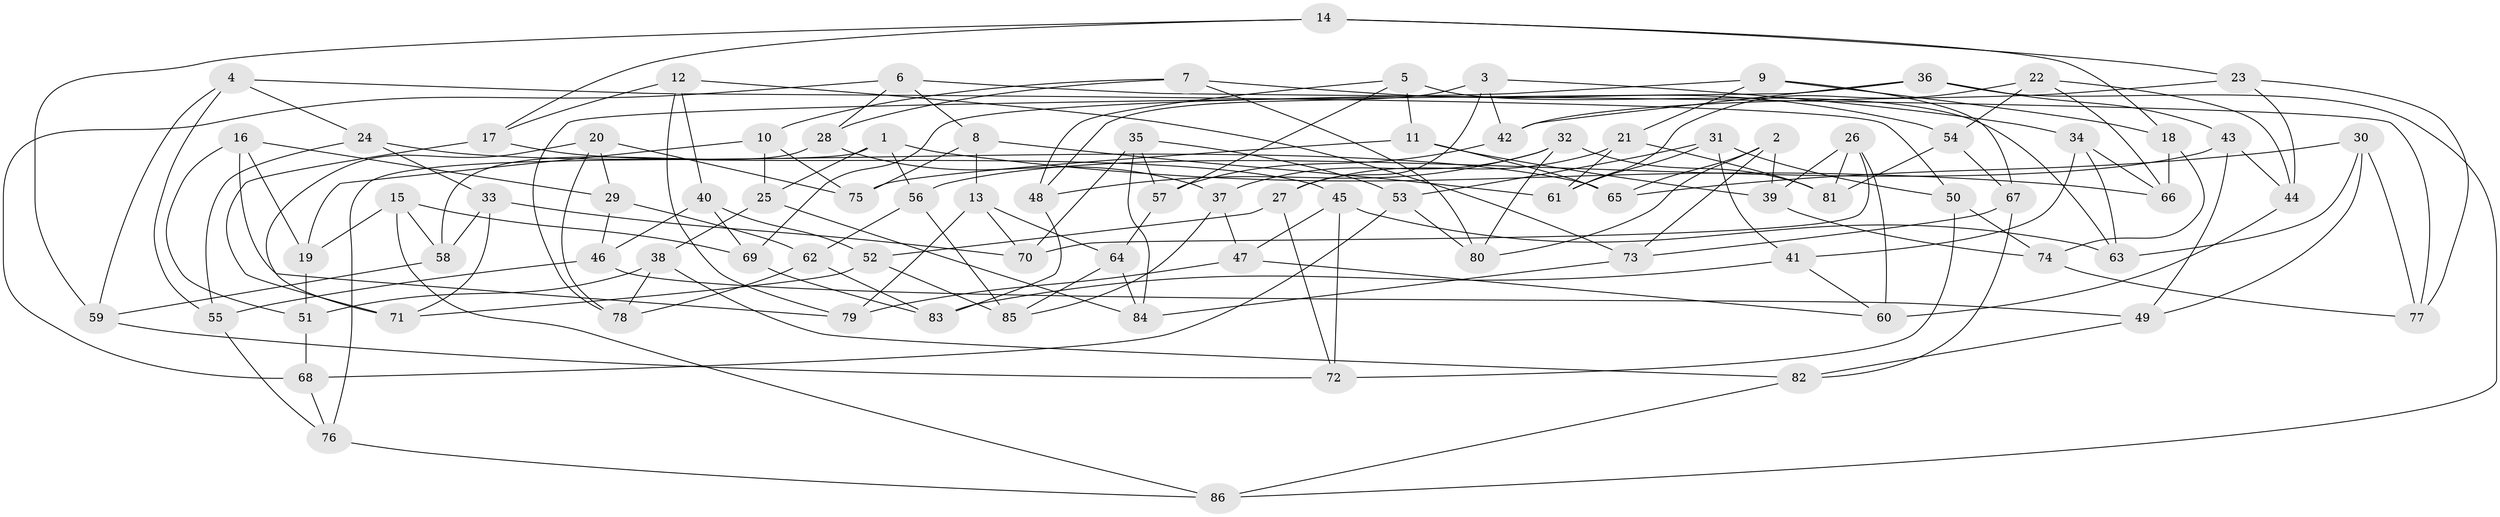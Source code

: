 // Generated by graph-tools (version 1.1) at 2025/38/03/09/25 02:38:18]
// undirected, 86 vertices, 172 edges
graph export_dot {
graph [start="1"]
  node [color=gray90,style=filled];
  1;
  2;
  3;
  4;
  5;
  6;
  7;
  8;
  9;
  10;
  11;
  12;
  13;
  14;
  15;
  16;
  17;
  18;
  19;
  20;
  21;
  22;
  23;
  24;
  25;
  26;
  27;
  28;
  29;
  30;
  31;
  32;
  33;
  34;
  35;
  36;
  37;
  38;
  39;
  40;
  41;
  42;
  43;
  44;
  45;
  46;
  47;
  48;
  49;
  50;
  51;
  52;
  53;
  54;
  55;
  56;
  57;
  58;
  59;
  60;
  61;
  62;
  63;
  64;
  65;
  66;
  67;
  68;
  69;
  70;
  71;
  72;
  73;
  74;
  75;
  76;
  77;
  78;
  79;
  80;
  81;
  82;
  83;
  84;
  85;
  86;
  1 -- 76;
  1 -- 25;
  1 -- 56;
  1 -- 66;
  2 -- 65;
  2 -- 73;
  2 -- 39;
  2 -- 80;
  3 -- 27;
  3 -- 34;
  3 -- 42;
  3 -- 48;
  4 -- 50;
  4 -- 55;
  4 -- 24;
  4 -- 59;
  5 -- 48;
  5 -- 11;
  5 -- 57;
  5 -- 63;
  6 -- 28;
  6 -- 77;
  6 -- 8;
  6 -- 68;
  7 -- 28;
  7 -- 10;
  7 -- 54;
  7 -- 80;
  8 -- 75;
  8 -- 13;
  8 -- 61;
  9 -- 69;
  9 -- 21;
  9 -- 67;
  9 -- 18;
  10 -- 25;
  10 -- 19;
  10 -- 75;
  11 -- 75;
  11 -- 65;
  11 -- 39;
  12 -- 40;
  12 -- 79;
  12 -- 17;
  12 -- 73;
  13 -- 70;
  13 -- 79;
  13 -- 64;
  14 -- 23;
  14 -- 17;
  14 -- 59;
  14 -- 18;
  15 -- 86;
  15 -- 19;
  15 -- 58;
  15 -- 69;
  16 -- 79;
  16 -- 29;
  16 -- 51;
  16 -- 19;
  17 -- 45;
  17 -- 71;
  18 -- 66;
  18 -- 74;
  19 -- 51;
  20 -- 71;
  20 -- 29;
  20 -- 75;
  20 -- 78;
  21 -- 81;
  21 -- 61;
  21 -- 27;
  22 -- 44;
  22 -- 61;
  22 -- 54;
  22 -- 66;
  23 -- 77;
  23 -- 44;
  23 -- 42;
  24 -- 65;
  24 -- 33;
  24 -- 55;
  25 -- 84;
  25 -- 38;
  26 -- 81;
  26 -- 70;
  26 -- 60;
  26 -- 39;
  27 -- 72;
  27 -- 52;
  28 -- 58;
  28 -- 37;
  29 -- 62;
  29 -- 46;
  30 -- 77;
  30 -- 63;
  30 -- 65;
  30 -- 49;
  31 -- 53;
  31 -- 41;
  31 -- 50;
  31 -- 61;
  32 -- 37;
  32 -- 48;
  32 -- 80;
  32 -- 81;
  33 -- 58;
  33 -- 70;
  33 -- 71;
  34 -- 66;
  34 -- 63;
  34 -- 41;
  35 -- 70;
  35 -- 53;
  35 -- 57;
  35 -- 84;
  36 -- 43;
  36 -- 78;
  36 -- 42;
  36 -- 86;
  37 -- 85;
  37 -- 47;
  38 -- 51;
  38 -- 78;
  38 -- 82;
  39 -- 74;
  40 -- 69;
  40 -- 46;
  40 -- 52;
  41 -- 60;
  41 -- 83;
  42 -- 57;
  43 -- 56;
  43 -- 49;
  43 -- 44;
  44 -- 60;
  45 -- 72;
  45 -- 47;
  45 -- 63;
  46 -- 55;
  46 -- 49;
  47 -- 60;
  47 -- 79;
  48 -- 83;
  49 -- 82;
  50 -- 72;
  50 -- 74;
  51 -- 68;
  52 -- 85;
  52 -- 71;
  53 -- 80;
  53 -- 68;
  54 -- 81;
  54 -- 67;
  55 -- 76;
  56 -- 62;
  56 -- 85;
  57 -- 64;
  58 -- 59;
  59 -- 72;
  62 -- 78;
  62 -- 83;
  64 -- 85;
  64 -- 84;
  67 -- 73;
  67 -- 82;
  68 -- 76;
  69 -- 83;
  73 -- 84;
  74 -- 77;
  76 -- 86;
  82 -- 86;
}
